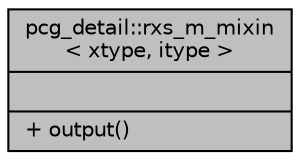 digraph "pcg_detail::rxs_m_mixin&lt; xtype, itype &gt;"
{
 // LATEX_PDF_SIZE
  edge [fontname="Helvetica",fontsize="10",labelfontname="Helvetica",labelfontsize="10"];
  node [fontname="Helvetica",fontsize="10",shape=record];
  Node1 [label="{pcg_detail::rxs_m_mixin\l\< xtype, itype \>\n||+ output()\l}",height=0.2,width=0.4,color="black", fillcolor="grey75", style="filled", fontcolor="black",tooltip=" "];
}
